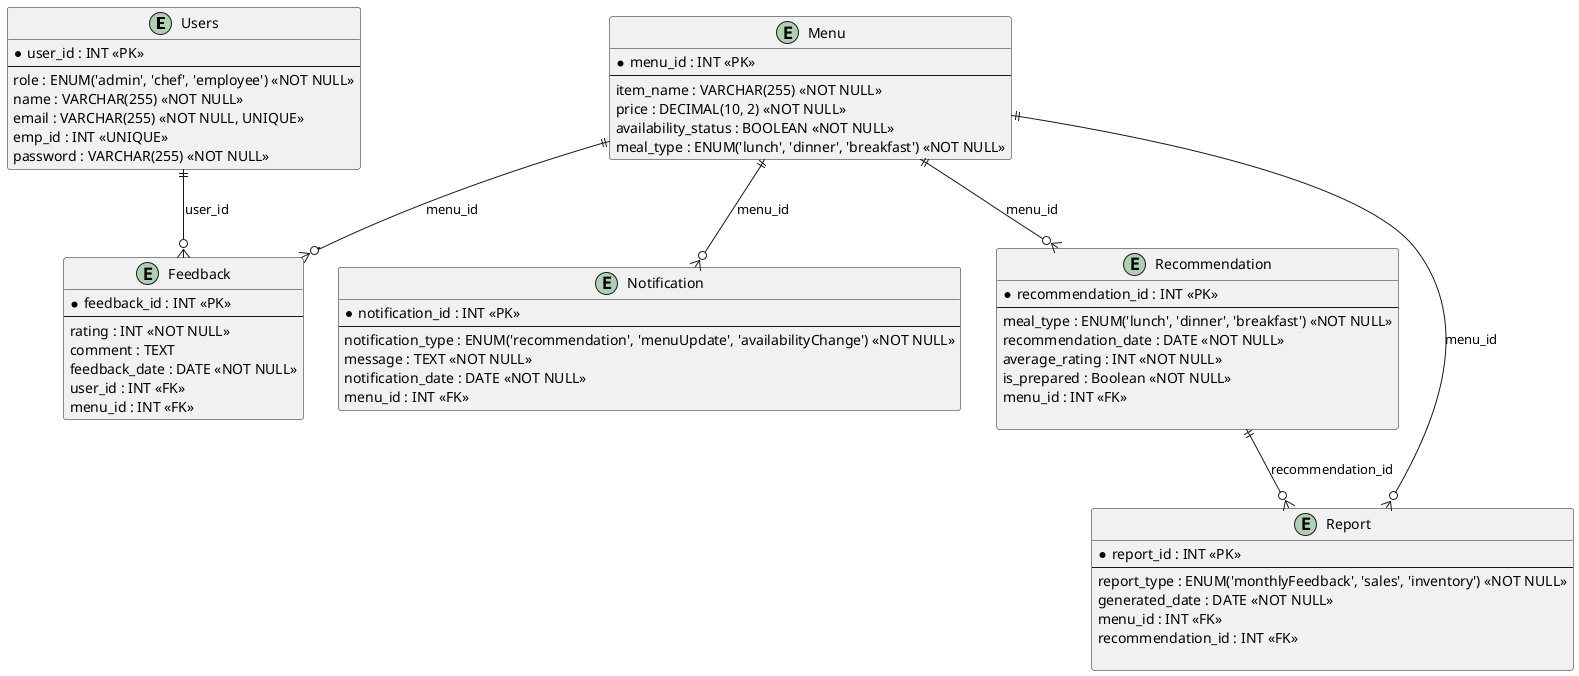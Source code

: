 @startuml
entity Users {
    * user_id : INT <<PK>>
    --
    role : ENUM('admin', 'chef', 'employee') <<NOT NULL>>
    name : VARCHAR(255) <<NOT NULL>>
    email : VARCHAR(255) <<NOT NULL, UNIQUE>>
    emp_id : INT <<UNIQUE>>
    password : VARCHAR(255) <<NOT NULL>>
}

entity Menu {
    * menu_id : INT <<PK>>
    --
    item_name : VARCHAR(255) <<NOT NULL>>
    price : DECIMAL(10, 2) <<NOT NULL>>
    availability_status : BOOLEAN <<NOT NULL>>
    meal_type : ENUM('lunch', 'dinner', 'breakfast') <<NOT NULL>>
}

entity Feedback {
    * feedback_id : INT <<PK>>
    --
    rating : INT <<NOT NULL>>
    comment : TEXT
    feedback_date : DATE <<NOT NULL>>
    user_id : INT <<FK>>
    menu_id : INT <<FK>>
}

entity Notification {
    * notification_id : INT <<PK>>
    --
    notification_type : ENUM('recommendation', 'menuUpdate', 'availabilityChange') <<NOT NULL>>
    message : TEXT <<NOT NULL>>
    notification_date : DATE <<NOT NULL>>
    menu_id : INT <<FK>>
}

entity Recommendation {
    * recommendation_id : INT <<PK>>
    --
    meal_type : ENUM('lunch', 'dinner', 'breakfast') <<NOT NULL>>
    recommendation_date : DATE <<NOT NULL>>
    average_rating : INT <<NOT NULL>>
    is_prepared : Boolean <<NOT NULL>>
    menu_id : INT <<FK>>

}

entity Report {
    * report_id : INT <<PK>>
    --
    report_type : ENUM('monthlyFeedback', 'sales', 'inventory') <<NOT NULL>>
    generated_date : DATE <<NOT NULL>>
    menu_id : INT <<FK>>
    recommendation_id : INT <<FK>>

}

Users ||--o{ Feedback : "user_id"
Menu ||--o{ Feedback : "menu_id"
Menu ||--o{ Notification : "menu_id"
Menu ||--o{ Recommendation : "menu_id"
Menu ||--o{ Report : "menu_id"
Recommendation ||--o{ Report :recommendation_id
@enduml